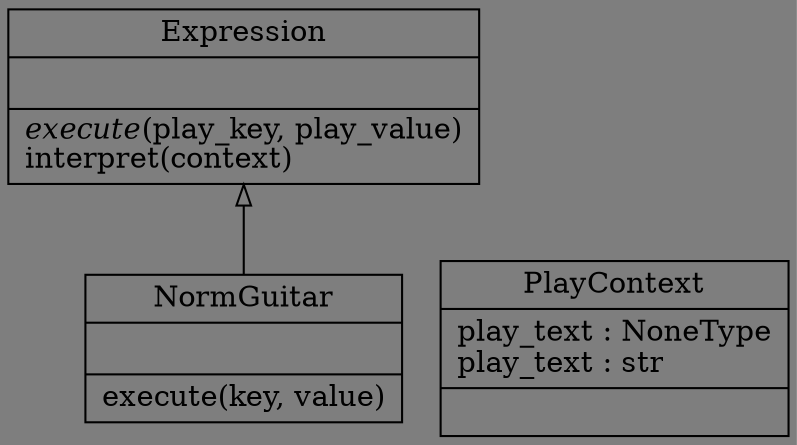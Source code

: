 digraph "classes_行为型模式-解释器模式.py" {
rankdir=BT
bgcolor="#7e7e7e"
charset="utf-8"
"行为型模式-解释器模式.Expression" [color="black", fontcolor="black", label=<{Expression|<br ALIGN="LEFT"/>|<I>execute</I>(play_key, play_value)<br ALIGN="LEFT"/>interpret(context)<br ALIGN="LEFT"/>}>, shape="record", style="solid"];
"行为型模式-解释器模式.NormGuitar" [color="black", fontcolor="black", label=<{NormGuitar|<br ALIGN="LEFT"/>|execute(key, value)<br ALIGN="LEFT"/>}>, shape="record", style="solid"];
"行为型模式-解释器模式.PlayContext" [color="black", fontcolor="black", label=<{PlayContext|play_text : NoneType<br ALIGN="LEFT"/>play_text : str<br ALIGN="LEFT"/>|}>, shape="record", style="solid"];
"行为型模式-解释器模式.NormGuitar" -> "行为型模式-解释器模式.Expression" [arrowhead="empty", arrowtail="none"];
}
